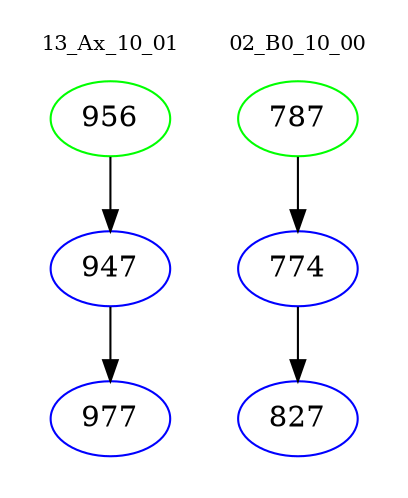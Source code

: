 digraph{
subgraph cluster_0 {
color = white
label = "13_Ax_10_01";
fontsize=10;
T0_956 [label="956", color="green"]
T0_956 -> T0_947 [color="black"]
T0_947 [label="947", color="blue"]
T0_947 -> T0_977 [color="black"]
T0_977 [label="977", color="blue"]
}
subgraph cluster_1 {
color = white
label = "02_B0_10_00";
fontsize=10;
T1_787 [label="787", color="green"]
T1_787 -> T1_774 [color="black"]
T1_774 [label="774", color="blue"]
T1_774 -> T1_827 [color="black"]
T1_827 [label="827", color="blue"]
}
}
